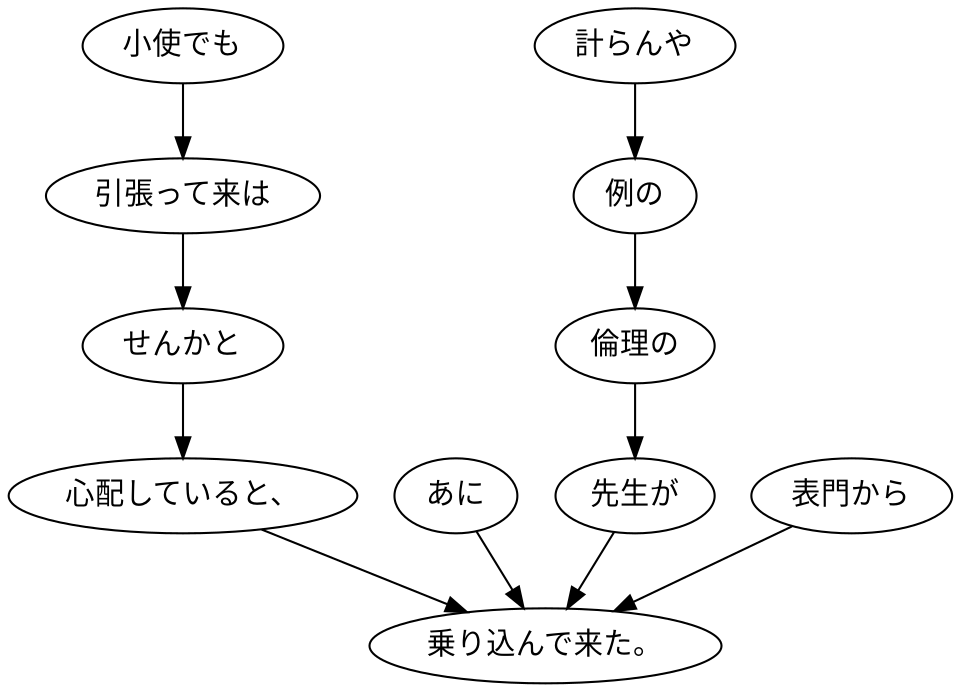 digraph graph5178 {
	node0 [label="小使でも"];
	node1 [label="引張って来は"];
	node2 [label="せんかと"];
	node3 [label="心配していると、"];
	node4 [label="あに"];
	node5 [label="計らんや"];
	node6 [label="例の"];
	node7 [label="倫理の"];
	node8 [label="先生が"];
	node9 [label="表門から"];
	node10 [label="乗り込んで来た。"];
	node0 -> node1;
	node1 -> node2;
	node2 -> node3;
	node3 -> node10;
	node4 -> node10;
	node5 -> node6;
	node6 -> node7;
	node7 -> node8;
	node8 -> node10;
	node9 -> node10;
}
